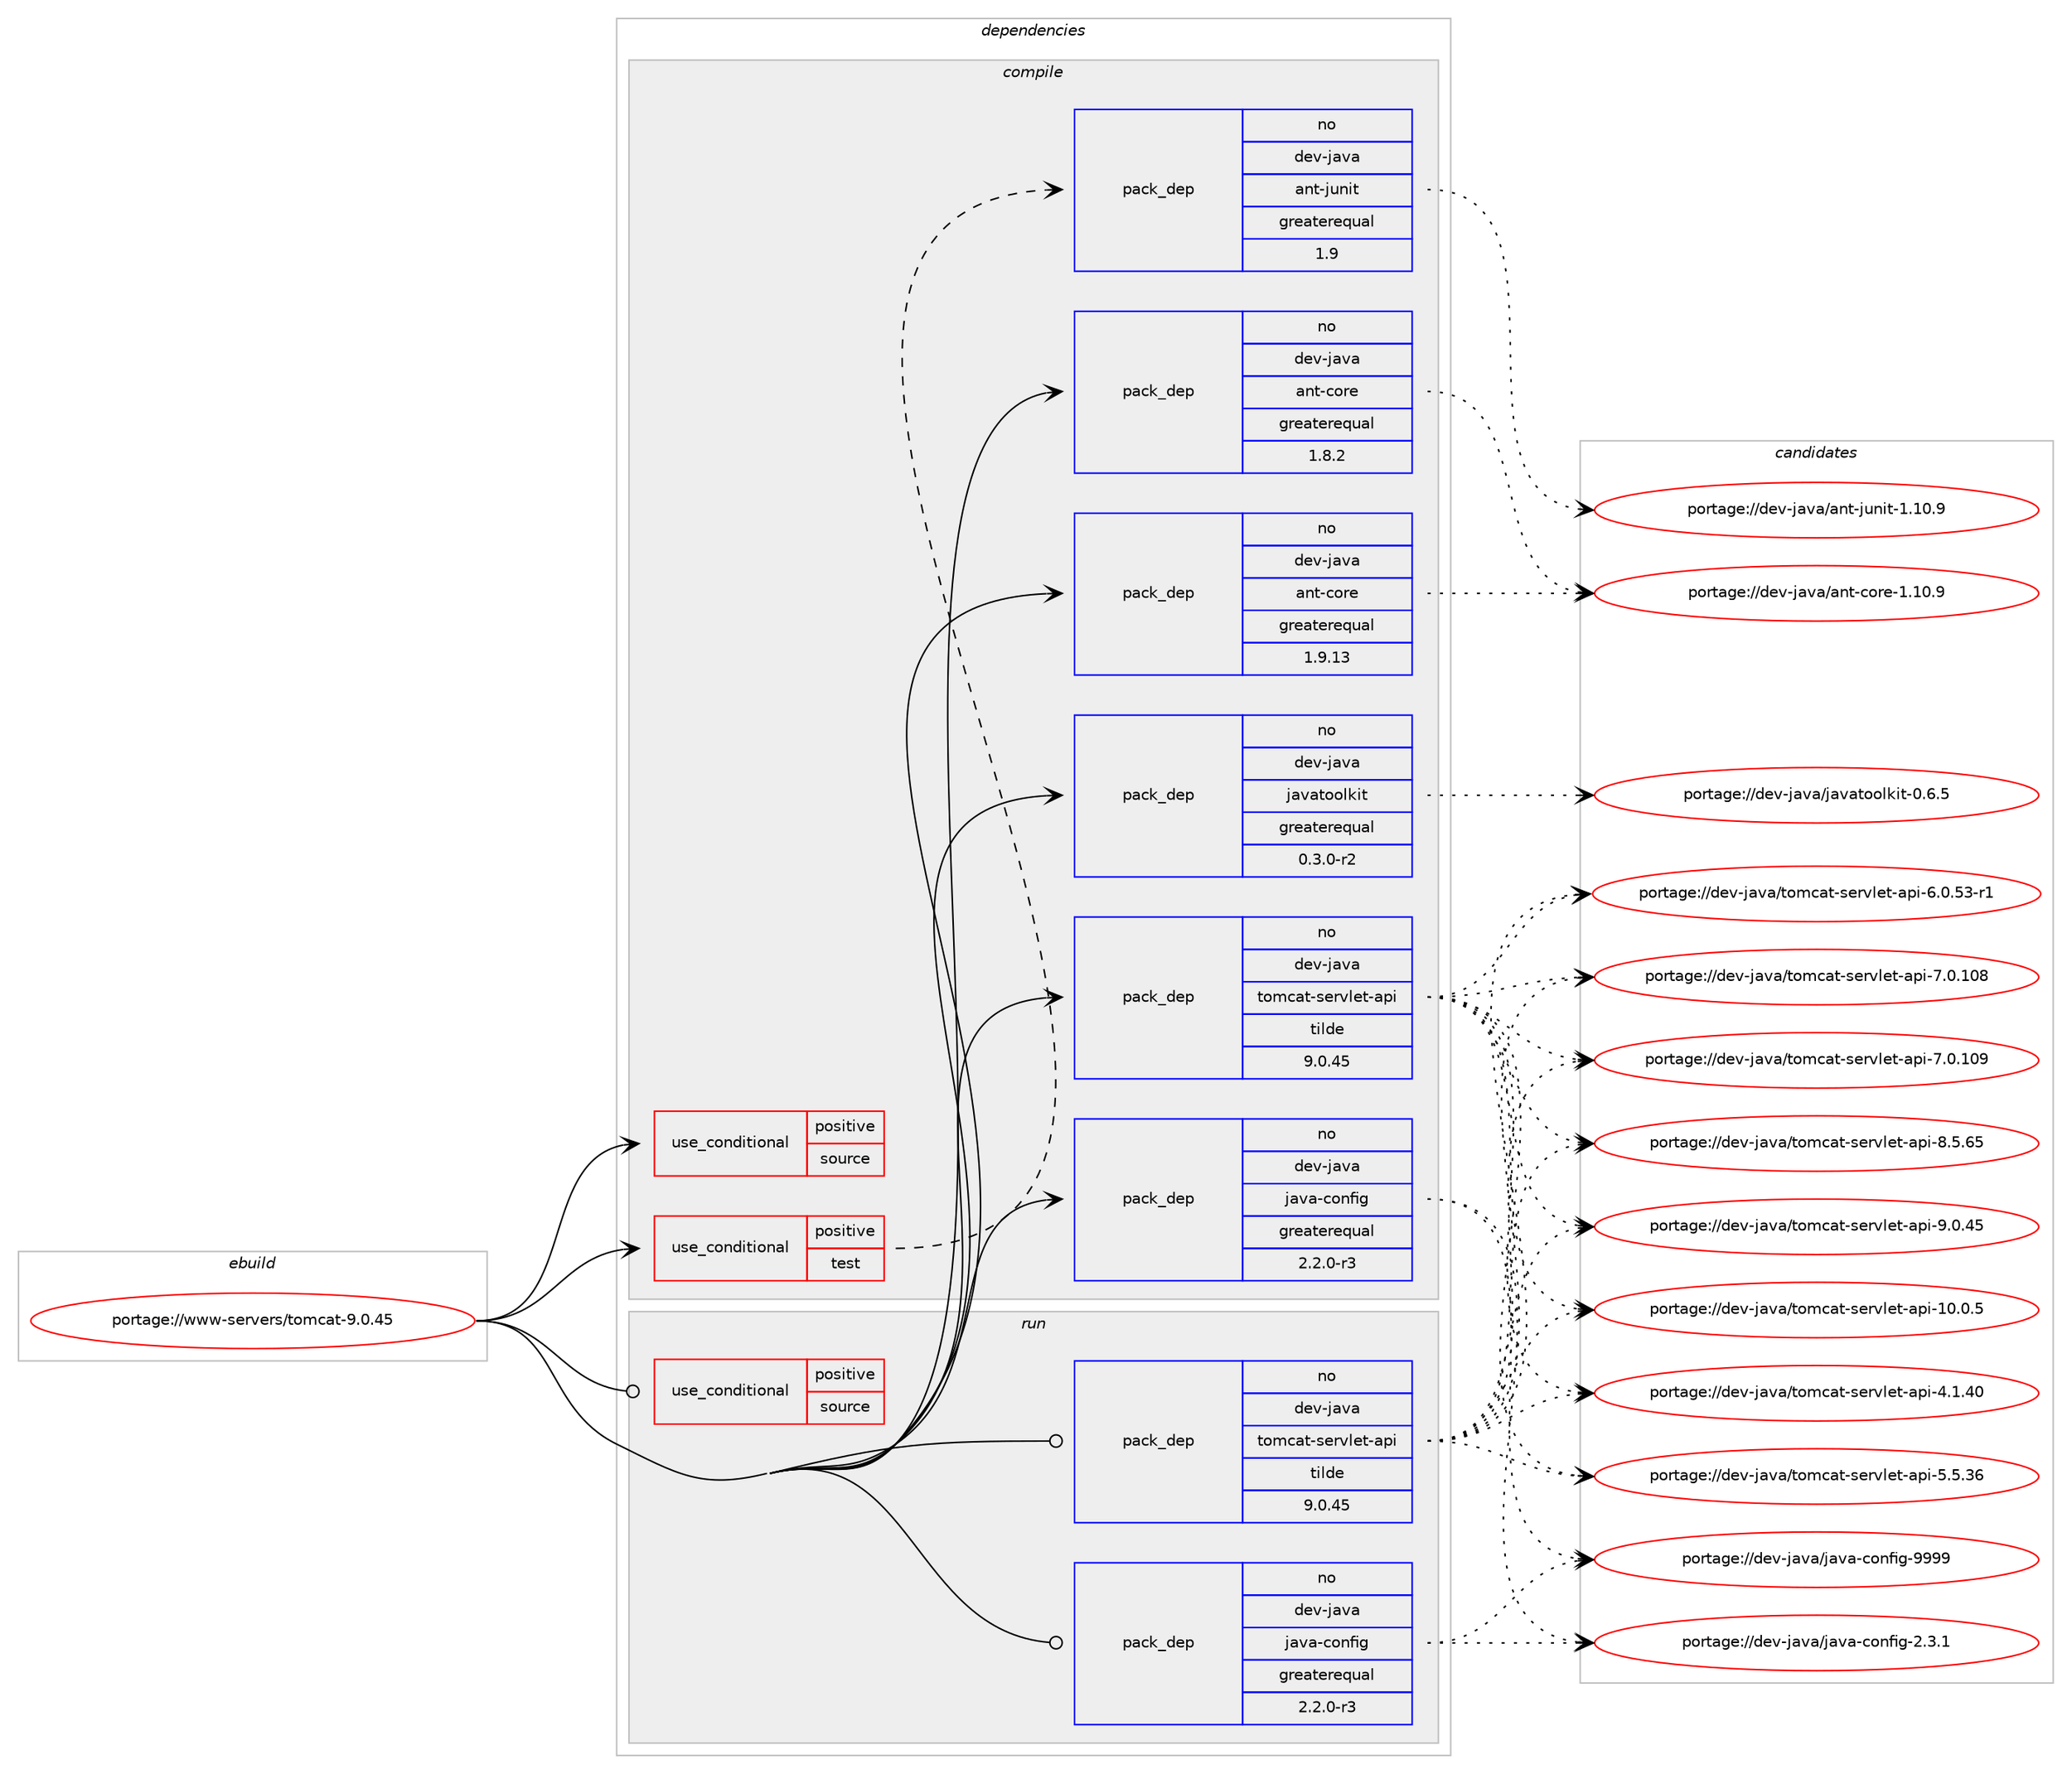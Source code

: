 digraph prolog {

# *************
# Graph options
# *************

newrank=true;
concentrate=true;
compound=true;
graph [rankdir=LR,fontname=Helvetica,fontsize=10,ranksep=1.5];#, ranksep=2.5, nodesep=0.2];
edge  [arrowhead=vee];
node  [fontname=Helvetica,fontsize=10];

# **********
# The ebuild
# **********

subgraph cluster_leftcol {
color=gray;
rank=same;
label=<<i>ebuild</i>>;
id [label="portage://www-servers/tomcat-9.0.45", color=red, width=4, href="../www-servers/tomcat-9.0.45.svg"];
}

# ****************
# The dependencies
# ****************

subgraph cluster_midcol {
color=gray;
label=<<i>dependencies</i>>;
subgraph cluster_compile {
fillcolor="#eeeeee";
style=filled;
label=<<i>compile</i>>;
subgraph cond372 {
dependency890 [label=<<TABLE BORDER="0" CELLBORDER="1" CELLSPACING="0" CELLPADDING="4"><TR><TD ROWSPAN="3" CELLPADDING="10">use_conditional</TD></TR><TR><TD>positive</TD></TR><TR><TD>source</TD></TR></TABLE>>, shape=none, color=red];
# *** BEGIN UNKNOWN DEPENDENCY TYPE (TODO) ***
# dependency890 -> package_dependency(portage://www-servers/tomcat-9.0.45,install,no,app-arch,zip,none,[,,],[],[])
# *** END UNKNOWN DEPENDENCY TYPE (TODO) ***

}
id:e -> dependency890:w [weight=20,style="solid",arrowhead="vee"];
subgraph cond373 {
dependency891 [label=<<TABLE BORDER="0" CELLBORDER="1" CELLSPACING="0" CELLPADDING="4"><TR><TD ROWSPAN="3" CELLPADDING="10">use_conditional</TD></TR><TR><TD>positive</TD></TR><TR><TD>test</TD></TR></TABLE>>, shape=none, color=red];
subgraph pack476 {
dependency892 [label=<<TABLE BORDER="0" CELLBORDER="1" CELLSPACING="0" CELLPADDING="4" WIDTH="220"><TR><TD ROWSPAN="6" CELLPADDING="30">pack_dep</TD></TR><TR><TD WIDTH="110">no</TD></TR><TR><TD>dev-java</TD></TR><TR><TD>ant-junit</TD></TR><TR><TD>greaterequal</TD></TR><TR><TD>1.9</TD></TR></TABLE>>, shape=none, color=blue];
}
dependency891:e -> dependency892:w [weight=20,style="dashed",arrowhead="vee"];
# *** BEGIN UNKNOWN DEPENDENCY TYPE (TODO) ***
# dependency891 -> package_dependency(portage://www-servers/tomcat-9.0.45,install,no,dev-java,easymock,none,[,,],[slot(3.2)],[])
# *** END UNKNOWN DEPENDENCY TYPE (TODO) ***

}
id:e -> dependency891:w [weight=20,style="solid",arrowhead="vee"];
# *** BEGIN UNKNOWN DEPENDENCY TYPE (TODO) ***
# id -> package_dependency(portage://www-servers/tomcat-9.0.45,install,no,app-admin,pwgen,none,[,,],[],[])
# *** END UNKNOWN DEPENDENCY TYPE (TODO) ***

subgraph pack477 {
dependency893 [label=<<TABLE BORDER="0" CELLBORDER="1" CELLSPACING="0" CELLPADDING="4" WIDTH="220"><TR><TD ROWSPAN="6" CELLPADDING="30">pack_dep</TD></TR><TR><TD WIDTH="110">no</TD></TR><TR><TD>dev-java</TD></TR><TR><TD>ant-core</TD></TR><TR><TD>greaterequal</TD></TR><TR><TD>1.8.2</TD></TR></TABLE>>, shape=none, color=blue];
}
id:e -> dependency893:w [weight=20,style="solid",arrowhead="vee"];
subgraph pack478 {
dependency894 [label=<<TABLE BORDER="0" CELLBORDER="1" CELLSPACING="0" CELLPADDING="4" WIDTH="220"><TR><TD ROWSPAN="6" CELLPADDING="30">pack_dep</TD></TR><TR><TD WIDTH="110">no</TD></TR><TR><TD>dev-java</TD></TR><TR><TD>ant-core</TD></TR><TR><TD>greaterequal</TD></TR><TR><TD>1.9.13</TD></TR></TABLE>>, shape=none, color=blue];
}
id:e -> dependency894:w [weight=20,style="solid",arrowhead="vee"];
# *** BEGIN UNKNOWN DEPENDENCY TYPE (TODO) ***
# id -> package_dependency(portage://www-servers/tomcat-9.0.45,install,no,dev-java,eclipse-ecj,none,[,,],[slot(4.15)],[])
# *** END UNKNOWN DEPENDENCY TYPE (TODO) ***

# *** BEGIN UNKNOWN DEPENDENCY TYPE (TODO) ***
# id -> package_dependency(portage://www-servers/tomcat-9.0.45,install,no,dev-java,glassfish-xmlrpc-api,none,[,,],[slot(0)],[])
# *** END UNKNOWN DEPENDENCY TYPE (TODO) ***

subgraph pack479 {
dependency895 [label=<<TABLE BORDER="0" CELLBORDER="1" CELLSPACING="0" CELLPADDING="4" WIDTH="220"><TR><TD ROWSPAN="6" CELLPADDING="30">pack_dep</TD></TR><TR><TD WIDTH="110">no</TD></TR><TR><TD>dev-java</TD></TR><TR><TD>java-config</TD></TR><TR><TD>greaterequal</TD></TR><TR><TD>2.2.0-r3</TD></TR></TABLE>>, shape=none, color=blue];
}
id:e -> dependency895:w [weight=20,style="solid",arrowhead="vee"];
subgraph pack480 {
dependency896 [label=<<TABLE BORDER="0" CELLBORDER="1" CELLSPACING="0" CELLPADDING="4" WIDTH="220"><TR><TD ROWSPAN="6" CELLPADDING="30">pack_dep</TD></TR><TR><TD WIDTH="110">no</TD></TR><TR><TD>dev-java</TD></TR><TR><TD>javatoolkit</TD></TR><TR><TD>greaterequal</TD></TR><TR><TD>0.3.0-r2</TD></TR></TABLE>>, shape=none, color=blue];
}
id:e -> dependency896:w [weight=20,style="solid",arrowhead="vee"];
subgraph pack481 {
dependency897 [label=<<TABLE BORDER="0" CELLBORDER="1" CELLSPACING="0" CELLPADDING="4" WIDTH="220"><TR><TD ROWSPAN="6" CELLPADDING="30">pack_dep</TD></TR><TR><TD WIDTH="110">no</TD></TR><TR><TD>dev-java</TD></TR><TR><TD>tomcat-servlet-api</TD></TR><TR><TD>tilde</TD></TR><TR><TD>9.0.45</TD></TR></TABLE>>, shape=none, color=blue];
}
id:e -> dependency897:w [weight=20,style="solid",arrowhead="vee"];
# *** BEGIN UNKNOWN DEPENDENCY TYPE (TODO) ***
# id -> package_dependency(portage://www-servers/tomcat-9.0.45,install,no,dev-java,wsdl4j,none,[,,],[slot(0)],[])
# *** END UNKNOWN DEPENDENCY TYPE (TODO) ***

# *** BEGIN UNKNOWN DEPENDENCY TYPE (TODO) ***
# id -> package_dependency(portage://www-servers/tomcat-9.0.45,install,no,virtual,jdk,none,[,,],[slot(1.8)],[])
# *** END UNKNOWN DEPENDENCY TYPE (TODO) ***

}
subgraph cluster_compileandrun {
fillcolor="#eeeeee";
style=filled;
label=<<i>compile and run</i>>;
}
subgraph cluster_run {
fillcolor="#eeeeee";
style=filled;
label=<<i>run</i>>;
subgraph cond374 {
dependency898 [label=<<TABLE BORDER="0" CELLBORDER="1" CELLSPACING="0" CELLPADDING="4"><TR><TD ROWSPAN="3" CELLPADDING="10">use_conditional</TD></TR><TR><TD>positive</TD></TR><TR><TD>source</TD></TR></TABLE>>, shape=none, color=red];
# *** BEGIN UNKNOWN DEPENDENCY TYPE (TODO) ***
# dependency898 -> package_dependency(portage://www-servers/tomcat-9.0.45,run,no,app-arch,zip,none,[,,],[],[])
# *** END UNKNOWN DEPENDENCY TYPE (TODO) ***

}
id:e -> dependency898:w [weight=20,style="solid",arrowhead="odot"];
# *** BEGIN UNKNOWN DEPENDENCY TYPE (TODO) ***
# id -> package_dependency(portage://www-servers/tomcat-9.0.45,run,no,acct-group,tomcat,none,[,,],[],[])
# *** END UNKNOWN DEPENDENCY TYPE (TODO) ***

# *** BEGIN UNKNOWN DEPENDENCY TYPE (TODO) ***
# id -> package_dependency(portage://www-servers/tomcat-9.0.45,run,no,acct-user,tomcat,none,[,,],[],[])
# *** END UNKNOWN DEPENDENCY TYPE (TODO) ***

# *** BEGIN UNKNOWN DEPENDENCY TYPE (TODO) ***
# id -> package_dependency(portage://www-servers/tomcat-9.0.45,run,no,dev-java,eclipse-ecj,none,[,,],[slot(4.15)],[])
# *** END UNKNOWN DEPENDENCY TYPE (TODO) ***

# *** BEGIN UNKNOWN DEPENDENCY TYPE (TODO) ***
# id -> package_dependency(portage://www-servers/tomcat-9.0.45,run,no,dev-java,glassfish-xmlrpc-api,none,[,,],[slot(0)],[])
# *** END UNKNOWN DEPENDENCY TYPE (TODO) ***

subgraph pack482 {
dependency899 [label=<<TABLE BORDER="0" CELLBORDER="1" CELLSPACING="0" CELLPADDING="4" WIDTH="220"><TR><TD ROWSPAN="6" CELLPADDING="30">pack_dep</TD></TR><TR><TD WIDTH="110">no</TD></TR><TR><TD>dev-java</TD></TR><TR><TD>java-config</TD></TR><TR><TD>greaterequal</TD></TR><TR><TD>2.2.0-r3</TD></TR></TABLE>>, shape=none, color=blue];
}
id:e -> dependency899:w [weight=20,style="solid",arrowhead="odot"];
subgraph pack483 {
dependency900 [label=<<TABLE BORDER="0" CELLBORDER="1" CELLSPACING="0" CELLPADDING="4" WIDTH="220"><TR><TD ROWSPAN="6" CELLPADDING="30">pack_dep</TD></TR><TR><TD WIDTH="110">no</TD></TR><TR><TD>dev-java</TD></TR><TR><TD>tomcat-servlet-api</TD></TR><TR><TD>tilde</TD></TR><TR><TD>9.0.45</TD></TR></TABLE>>, shape=none, color=blue];
}
id:e -> dependency900:w [weight=20,style="solid",arrowhead="odot"];
# *** BEGIN UNKNOWN DEPENDENCY TYPE (TODO) ***
# id -> package_dependency(portage://www-servers/tomcat-9.0.45,run,no,dev-java,wsdl4j,none,[,,],[slot(0)],[])
# *** END UNKNOWN DEPENDENCY TYPE (TODO) ***

# *** BEGIN UNKNOWN DEPENDENCY TYPE (TODO) ***
# id -> package_dependency(portage://www-servers/tomcat-9.0.45,run,no,virtual,jre,none,[,,],[],[])
# *** END UNKNOWN DEPENDENCY TYPE (TODO) ***

}
}

# **************
# The candidates
# **************

subgraph cluster_choices {
rank=same;
color=gray;
label=<<i>candidates</i>>;

subgraph choice476 {
color=black;
nodesep=1;
choice10010111845106971189747971101164510611711010511645494649484657 [label="portage://dev-java/ant-junit-1.10.9", color=red, width=4,href="../dev-java/ant-junit-1.10.9.svg"];
dependency892:e -> choice10010111845106971189747971101164510611711010511645494649484657:w [style=dotted,weight="100"];
}
subgraph choice477 {
color=black;
nodesep=1;
choice1001011184510697118974797110116459911111410145494649484657 [label="portage://dev-java/ant-core-1.10.9", color=red, width=4,href="../dev-java/ant-core-1.10.9.svg"];
dependency893:e -> choice1001011184510697118974797110116459911111410145494649484657:w [style=dotted,weight="100"];
}
subgraph choice478 {
color=black;
nodesep=1;
choice1001011184510697118974797110116459911111410145494649484657 [label="portage://dev-java/ant-core-1.10.9", color=red, width=4,href="../dev-java/ant-core-1.10.9.svg"];
dependency894:e -> choice1001011184510697118974797110116459911111410145494649484657:w [style=dotted,weight="100"];
}
subgraph choice479 {
color=black;
nodesep=1;
choice1001011184510697118974710697118974599111110102105103455046514649 [label="portage://dev-java/java-config-2.3.1", color=red, width=4,href="../dev-java/java-config-2.3.1.svg"];
choice10010111845106971189747106971189745991111101021051034557575757 [label="portage://dev-java/java-config-9999", color=red, width=4,href="../dev-java/java-config-9999.svg"];
dependency895:e -> choice1001011184510697118974710697118974599111110102105103455046514649:w [style=dotted,weight="100"];
dependency895:e -> choice10010111845106971189747106971189745991111101021051034557575757:w [style=dotted,weight="100"];
}
subgraph choice480 {
color=black;
nodesep=1;
choice100101118451069711897471069711897116111111108107105116454846544653 [label="portage://dev-java/javatoolkit-0.6.5", color=red, width=4,href="../dev-java/javatoolkit-0.6.5.svg"];
dependency896:e -> choice100101118451069711897471069711897116111111108107105116454846544653:w [style=dotted,weight="100"];
}
subgraph choice481 {
color=black;
nodesep=1;
choice10010111845106971189747116111109999711645115101114118108101116459711210545494846484653 [label="portage://dev-java/tomcat-servlet-api-10.0.5", color=red, width=4,href="../dev-java/tomcat-servlet-api-10.0.5.svg"];
choice10010111845106971189747116111109999711645115101114118108101116459711210545524649465248 [label="portage://dev-java/tomcat-servlet-api-4.1.40", color=red, width=4,href="../dev-java/tomcat-servlet-api-4.1.40.svg"];
choice10010111845106971189747116111109999711645115101114118108101116459711210545534653465154 [label="portage://dev-java/tomcat-servlet-api-5.5.36", color=red, width=4,href="../dev-java/tomcat-servlet-api-5.5.36.svg"];
choice100101118451069711897471161111099997116451151011141181081011164597112105455446484653514511449 [label="portage://dev-java/tomcat-servlet-api-6.0.53-r1", color=red, width=4,href="../dev-java/tomcat-servlet-api-6.0.53-r1.svg"];
choice1001011184510697118974711611110999971164511510111411810810111645971121054555464846494856 [label="portage://dev-java/tomcat-servlet-api-7.0.108", color=red, width=4,href="../dev-java/tomcat-servlet-api-7.0.108.svg"];
choice1001011184510697118974711611110999971164511510111411810810111645971121054555464846494857 [label="portage://dev-java/tomcat-servlet-api-7.0.109", color=red, width=4,href="../dev-java/tomcat-servlet-api-7.0.109.svg"];
choice10010111845106971189747116111109999711645115101114118108101116459711210545564653465453 [label="portage://dev-java/tomcat-servlet-api-8.5.65", color=red, width=4,href="../dev-java/tomcat-servlet-api-8.5.65.svg"];
choice10010111845106971189747116111109999711645115101114118108101116459711210545574648465253 [label="portage://dev-java/tomcat-servlet-api-9.0.45", color=red, width=4,href="../dev-java/tomcat-servlet-api-9.0.45.svg"];
dependency897:e -> choice10010111845106971189747116111109999711645115101114118108101116459711210545494846484653:w [style=dotted,weight="100"];
dependency897:e -> choice10010111845106971189747116111109999711645115101114118108101116459711210545524649465248:w [style=dotted,weight="100"];
dependency897:e -> choice10010111845106971189747116111109999711645115101114118108101116459711210545534653465154:w [style=dotted,weight="100"];
dependency897:e -> choice100101118451069711897471161111099997116451151011141181081011164597112105455446484653514511449:w [style=dotted,weight="100"];
dependency897:e -> choice1001011184510697118974711611110999971164511510111411810810111645971121054555464846494856:w [style=dotted,weight="100"];
dependency897:e -> choice1001011184510697118974711611110999971164511510111411810810111645971121054555464846494857:w [style=dotted,weight="100"];
dependency897:e -> choice10010111845106971189747116111109999711645115101114118108101116459711210545564653465453:w [style=dotted,weight="100"];
dependency897:e -> choice10010111845106971189747116111109999711645115101114118108101116459711210545574648465253:w [style=dotted,weight="100"];
}
subgraph choice482 {
color=black;
nodesep=1;
choice1001011184510697118974710697118974599111110102105103455046514649 [label="portage://dev-java/java-config-2.3.1", color=red, width=4,href="../dev-java/java-config-2.3.1.svg"];
choice10010111845106971189747106971189745991111101021051034557575757 [label="portage://dev-java/java-config-9999", color=red, width=4,href="../dev-java/java-config-9999.svg"];
dependency899:e -> choice1001011184510697118974710697118974599111110102105103455046514649:w [style=dotted,weight="100"];
dependency899:e -> choice10010111845106971189747106971189745991111101021051034557575757:w [style=dotted,weight="100"];
}
subgraph choice483 {
color=black;
nodesep=1;
choice10010111845106971189747116111109999711645115101114118108101116459711210545494846484653 [label="portage://dev-java/tomcat-servlet-api-10.0.5", color=red, width=4,href="../dev-java/tomcat-servlet-api-10.0.5.svg"];
choice10010111845106971189747116111109999711645115101114118108101116459711210545524649465248 [label="portage://dev-java/tomcat-servlet-api-4.1.40", color=red, width=4,href="../dev-java/tomcat-servlet-api-4.1.40.svg"];
choice10010111845106971189747116111109999711645115101114118108101116459711210545534653465154 [label="portage://dev-java/tomcat-servlet-api-5.5.36", color=red, width=4,href="../dev-java/tomcat-servlet-api-5.5.36.svg"];
choice100101118451069711897471161111099997116451151011141181081011164597112105455446484653514511449 [label="portage://dev-java/tomcat-servlet-api-6.0.53-r1", color=red, width=4,href="../dev-java/tomcat-servlet-api-6.0.53-r1.svg"];
choice1001011184510697118974711611110999971164511510111411810810111645971121054555464846494856 [label="portage://dev-java/tomcat-servlet-api-7.0.108", color=red, width=4,href="../dev-java/tomcat-servlet-api-7.0.108.svg"];
choice1001011184510697118974711611110999971164511510111411810810111645971121054555464846494857 [label="portage://dev-java/tomcat-servlet-api-7.0.109", color=red, width=4,href="../dev-java/tomcat-servlet-api-7.0.109.svg"];
choice10010111845106971189747116111109999711645115101114118108101116459711210545564653465453 [label="portage://dev-java/tomcat-servlet-api-8.5.65", color=red, width=4,href="../dev-java/tomcat-servlet-api-8.5.65.svg"];
choice10010111845106971189747116111109999711645115101114118108101116459711210545574648465253 [label="portage://dev-java/tomcat-servlet-api-9.0.45", color=red, width=4,href="../dev-java/tomcat-servlet-api-9.0.45.svg"];
dependency900:e -> choice10010111845106971189747116111109999711645115101114118108101116459711210545494846484653:w [style=dotted,weight="100"];
dependency900:e -> choice10010111845106971189747116111109999711645115101114118108101116459711210545524649465248:w [style=dotted,weight="100"];
dependency900:e -> choice10010111845106971189747116111109999711645115101114118108101116459711210545534653465154:w [style=dotted,weight="100"];
dependency900:e -> choice100101118451069711897471161111099997116451151011141181081011164597112105455446484653514511449:w [style=dotted,weight="100"];
dependency900:e -> choice1001011184510697118974711611110999971164511510111411810810111645971121054555464846494856:w [style=dotted,weight="100"];
dependency900:e -> choice1001011184510697118974711611110999971164511510111411810810111645971121054555464846494857:w [style=dotted,weight="100"];
dependency900:e -> choice10010111845106971189747116111109999711645115101114118108101116459711210545564653465453:w [style=dotted,weight="100"];
dependency900:e -> choice10010111845106971189747116111109999711645115101114118108101116459711210545574648465253:w [style=dotted,weight="100"];
}
}

}
